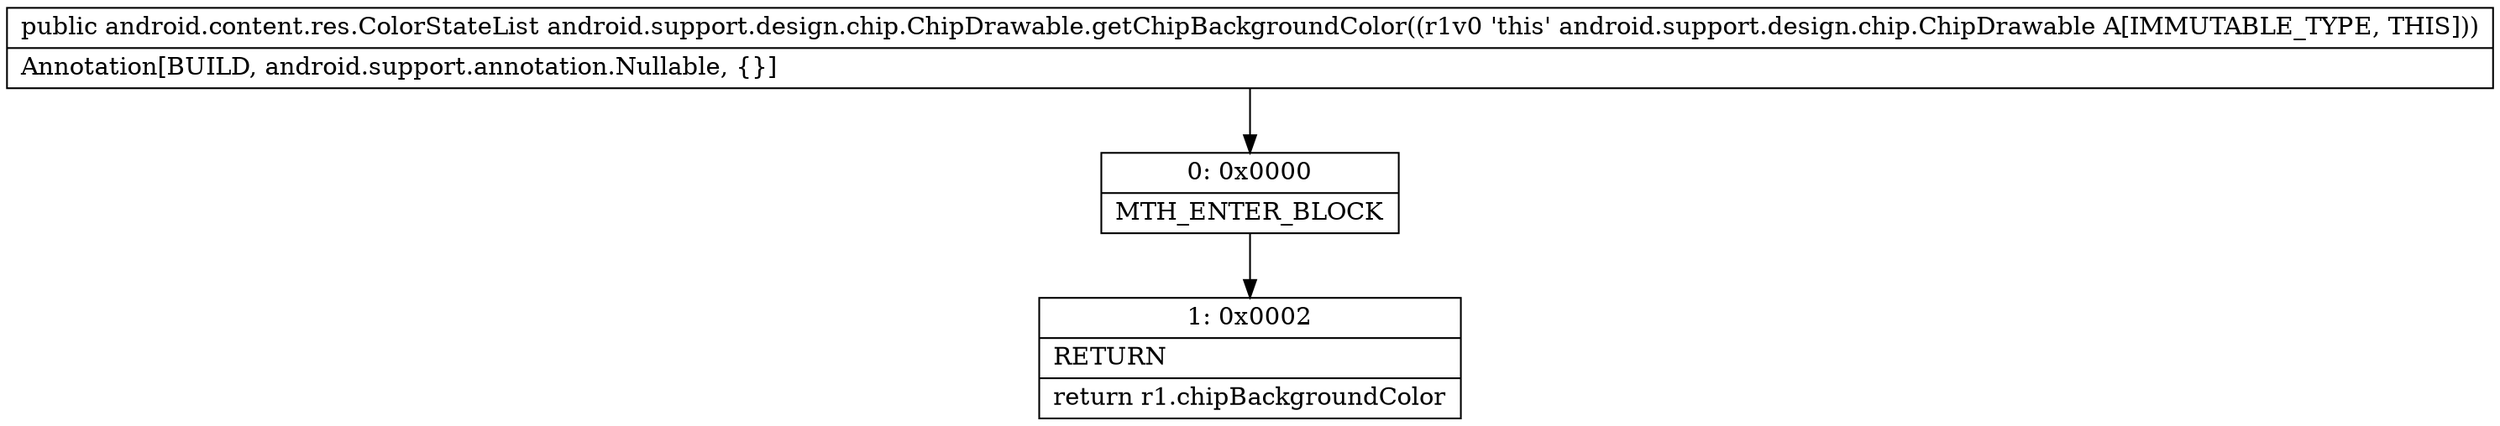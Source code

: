 digraph "CFG forandroid.support.design.chip.ChipDrawable.getChipBackgroundColor()Landroid\/content\/res\/ColorStateList;" {
Node_0 [shape=record,label="{0\:\ 0x0000|MTH_ENTER_BLOCK\l}"];
Node_1 [shape=record,label="{1\:\ 0x0002|RETURN\l|return r1.chipBackgroundColor\l}"];
MethodNode[shape=record,label="{public android.content.res.ColorStateList android.support.design.chip.ChipDrawable.getChipBackgroundColor((r1v0 'this' android.support.design.chip.ChipDrawable A[IMMUTABLE_TYPE, THIS]))  | Annotation[BUILD, android.support.annotation.Nullable, \{\}]\l}"];
MethodNode -> Node_0;
Node_0 -> Node_1;
}

